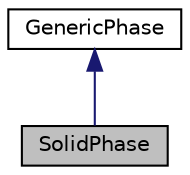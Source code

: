 digraph "SolidPhase"
{
 // INTERACTIVE_SVG=YES
 // LATEX_PDF_SIZE
  bgcolor="transparent";
  edge [fontname="Helvetica",fontsize="10",labelfontname="Helvetica",labelfontsize="10"];
  node [fontname="Helvetica",fontsize="10",shape=record];
  Node1 [label="SolidPhase",height=0.2,width=0.4,color="black", fillcolor="grey75", style="filled", fontcolor="black",tooltip="The class used to configure a solid solution phase."];
  Node2 -> Node1 [dir="back",color="midnightblue",fontsize="10",style="solid",fontname="Helvetica"];
  Node2 [label="GenericPhase",height=0.2,width=0.4,color="black",URL="$class_reaktoro_1_1_generic_phase.html",tooltip="The base type for all other classes defining more specific phases."];
}
